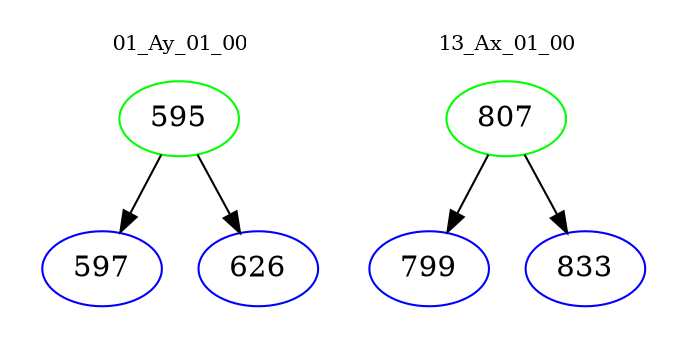 digraph{
subgraph cluster_0 {
color = white
label = "01_Ay_01_00";
fontsize=10;
T0_595 [label="595", color="green"]
T0_595 -> T0_597 [color="black"]
T0_597 [label="597", color="blue"]
T0_595 -> T0_626 [color="black"]
T0_626 [label="626", color="blue"]
}
subgraph cluster_1 {
color = white
label = "13_Ax_01_00";
fontsize=10;
T1_807 [label="807", color="green"]
T1_807 -> T1_799 [color="black"]
T1_799 [label="799", color="blue"]
T1_807 -> T1_833 [color="black"]
T1_833 [label="833", color="blue"]
}
}
